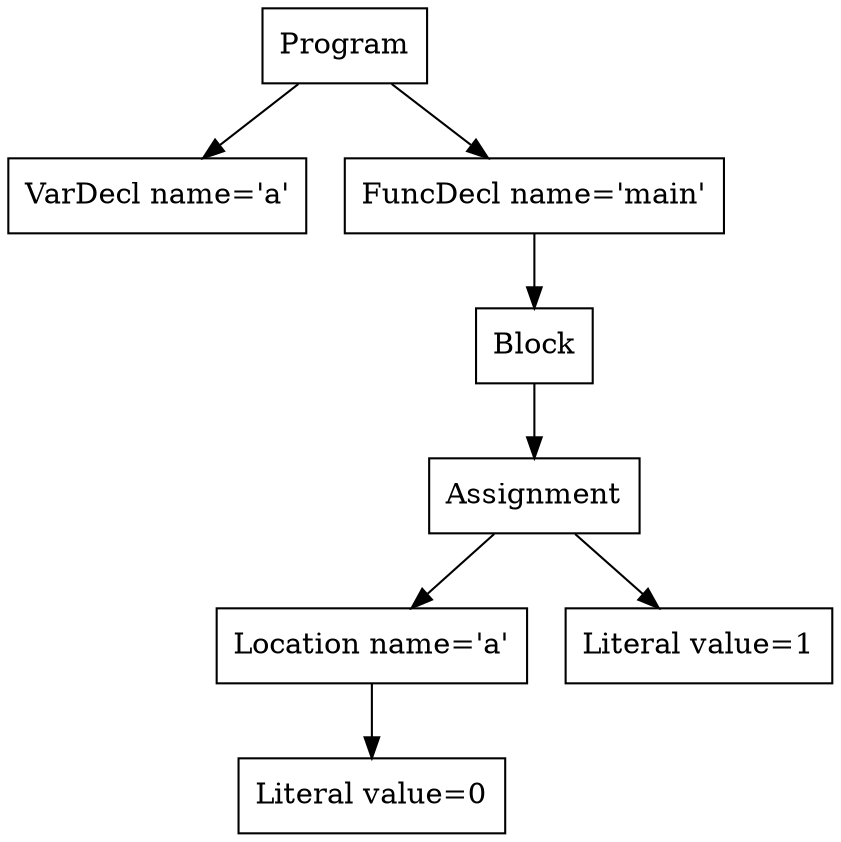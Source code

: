 digraph AST {
1 [shape=box, label="VarDecl name='a'"];
6 [shape=box, label="Literal value=0"];
5 [shape=box, label="Location name='a'"];
5 -> 6;
7 [shape=box, label="Literal value=1"];
4 [shape=box, label="Assignment"];
4 -> 5;
4 -> 7;
3 [shape=box, label="Block"];
3 -> 4;
2 [shape=box, label="FuncDecl name='main'"];
2 -> 3;
0 [shape=box, label="Program"];
0 -> 1;
0 -> 2;
}

